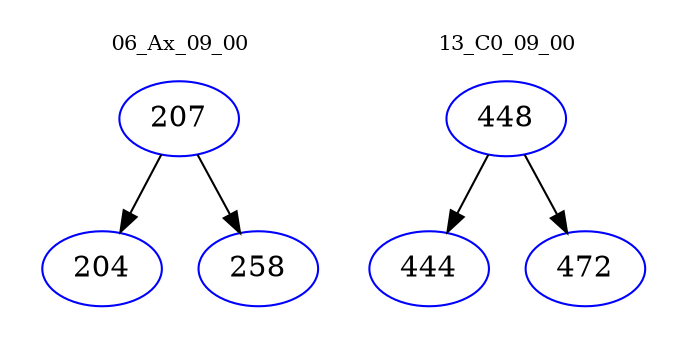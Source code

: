 digraph{
subgraph cluster_0 {
color = white
label = "06_Ax_09_00";
fontsize=10;
T0_207 [label="207", color="blue"]
T0_207 -> T0_204 [color="black"]
T0_204 [label="204", color="blue"]
T0_207 -> T0_258 [color="black"]
T0_258 [label="258", color="blue"]
}
subgraph cluster_1 {
color = white
label = "13_C0_09_00";
fontsize=10;
T1_448 [label="448", color="blue"]
T1_448 -> T1_444 [color="black"]
T1_444 [label="444", color="blue"]
T1_448 -> T1_472 [color="black"]
T1_472 [label="472", color="blue"]
}
}
